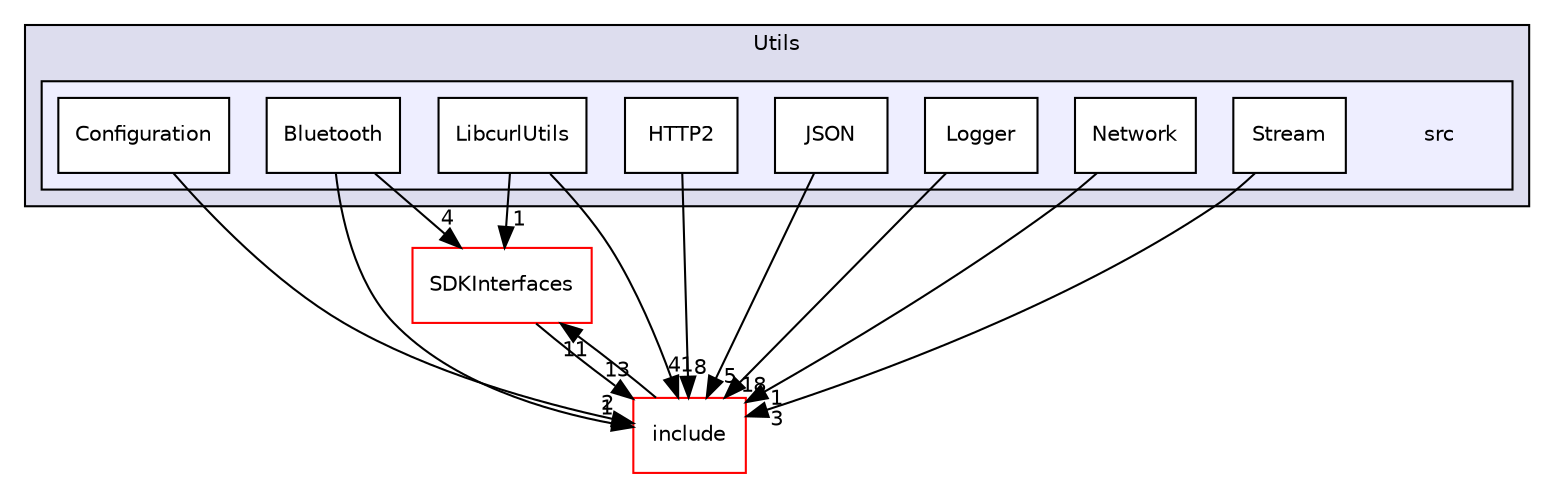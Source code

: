 digraph "/workplace/avs-device-sdk/AVSCommon/Utils/src" {
  compound=true
  node [ fontsize="10", fontname="Helvetica"];
  edge [ labelfontsize="10", labelfontname="Helvetica"];
  subgraph clusterdir_49dd3d9ac5586189aa170bac46425b9c {
    graph [ bgcolor="#ddddee", pencolor="black", label="Utils" fontname="Helvetica", fontsize="10", URL="dir_49dd3d9ac5586189aa170bac46425b9c.html"]
  subgraph clusterdir_93a54634d0ab52618b36b15672961616 {
    graph [ bgcolor="#eeeeff", pencolor="black", label="" URL="dir_93a54634d0ab52618b36b15672961616.html"];
    dir_93a54634d0ab52618b36b15672961616 [shape=plaintext label="src"];
    dir_ab8b36955d0ef311249317f441b61763 [shape=box label="Bluetooth" color="black" fillcolor="white" style="filled" URL="dir_ab8b36955d0ef311249317f441b61763.html"];
    dir_4b8ebe5e353bac9773499685b2732d50 [shape=box label="Configuration" color="black" fillcolor="white" style="filled" URL="dir_4b8ebe5e353bac9773499685b2732d50.html"];
    dir_ad7a94f90fa18355b32c047aa085787e [shape=box label="HTTP2" color="black" fillcolor="white" style="filled" URL="dir_ad7a94f90fa18355b32c047aa085787e.html"];
    dir_50efded679c12b68a8ba2c5ec67a83ea [shape=box label="JSON" color="black" fillcolor="white" style="filled" URL="dir_50efded679c12b68a8ba2c5ec67a83ea.html"];
    dir_8c36055f000274ee212dc5eb2574a4ea [shape=box label="LibcurlUtils" color="black" fillcolor="white" style="filled" URL="dir_8c36055f000274ee212dc5eb2574a4ea.html"];
    dir_7da9d95e84fb15b3f39432a99c142f21 [shape=box label="Logger" color="black" fillcolor="white" style="filled" URL="dir_7da9d95e84fb15b3f39432a99c142f21.html"];
    dir_f48c4c1bc6a6424cdf63b94f3cf59e21 [shape=box label="Network" color="black" fillcolor="white" style="filled" URL="dir_f48c4c1bc6a6424cdf63b94f3cf59e21.html"];
    dir_738a743071eb7b2ea5abacc962fe0114 [shape=box label="Stream" color="black" fillcolor="white" style="filled" URL="dir_738a743071eb7b2ea5abacc962fe0114.html"];
  }
  }
  dir_97afc8111b754cf401b73024f872f45d [shape=box label="SDKInterfaces" fillcolor="white" style="filled" color="red" URL="dir_97afc8111b754cf401b73024f872f45d.html"];
  dir_957fc395b73dfe8b64ee3f74464f588a [shape=box label="include" fillcolor="white" style="filled" color="red" URL="dir_957fc395b73dfe8b64ee3f74464f588a.html"];
  dir_ad7a94f90fa18355b32c047aa085787e->dir_957fc395b73dfe8b64ee3f74464f588a [headlabel="8", labeldistance=1.5 headhref="dir_000109_000080.html"];
  dir_4b8ebe5e353bac9773499685b2732d50->dir_957fc395b73dfe8b64ee3f74464f588a [headlabel="2", labeldistance=1.5 headhref="dir_000108_000080.html"];
  dir_97afc8111b754cf401b73024f872f45d->dir_957fc395b73dfe8b64ee3f74464f588a [headlabel="13", labeldistance=1.5 headhref="dir_000016_000080.html"];
  dir_f48c4c1bc6a6424cdf63b94f3cf59e21->dir_957fc395b73dfe8b64ee3f74464f588a [headlabel="1", labeldistance=1.5 headhref="dir_000113_000080.html"];
  dir_50efded679c12b68a8ba2c5ec67a83ea->dir_957fc395b73dfe8b64ee3f74464f588a [headlabel="5", labeldistance=1.5 headhref="dir_000110_000080.html"];
  dir_ab8b36955d0ef311249317f441b61763->dir_97afc8111b754cf401b73024f872f45d [headlabel="4", labeldistance=1.5 headhref="dir_000107_000016.html"];
  dir_ab8b36955d0ef311249317f441b61763->dir_957fc395b73dfe8b64ee3f74464f588a [headlabel="1", labeldistance=1.5 headhref="dir_000107_000080.html"];
  dir_957fc395b73dfe8b64ee3f74464f588a->dir_97afc8111b754cf401b73024f872f45d [headlabel="11", labeldistance=1.5 headhref="dir_000080_000016.html"];
  dir_738a743071eb7b2ea5abacc962fe0114->dir_957fc395b73dfe8b64ee3f74464f588a [headlabel="3", labeldistance=1.5 headhref="dir_000114_000080.html"];
  dir_7da9d95e84fb15b3f39432a99c142f21->dir_957fc395b73dfe8b64ee3f74464f588a [headlabel="18", labeldistance=1.5 headhref="dir_000112_000080.html"];
  dir_8c36055f000274ee212dc5eb2574a4ea->dir_97afc8111b754cf401b73024f872f45d [headlabel="1", labeldistance=1.5 headhref="dir_000111_000016.html"];
  dir_8c36055f000274ee212dc5eb2574a4ea->dir_957fc395b73dfe8b64ee3f74464f588a [headlabel="41", labeldistance=1.5 headhref="dir_000111_000080.html"];
}

